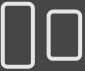<mxfile version="24.2.5" type="device">
  <diagram name="第 1 页" id="ewl9boTtj5eG1xmZE2dz">
    <mxGraphModel dx="129" dy="52" grid="1" gridSize="3.937" guides="1" tooltips="1" connect="1" arrows="1" fold="1" page="1" pageScale="1" pageWidth="48" pageHeight="48" background="#464647" math="0" shadow="0">
      <root>
        <mxCell id="0" />
        <mxCell id="1" parent="0" />
        <mxCell id="4gosNzSH9n5pgARmhjyj-1" value="" style="rounded=1;whiteSpace=wrap;html=1;fillColor=none;strokeColor=#E6E6E6;strokeWidth=2;" parent="1" vertex="1">
          <mxGeometry x="-19.68" y="11.81" width="15.75" height="23.62" as="geometry" />
        </mxCell>
        <mxCell id="4gosNzSH9n5pgARmhjyj-3" value="" style="rounded=1;whiteSpace=wrap;html=1;fillColor=none;strokeColor=#E6E6E6;strokeWidth=2;" parent="1" vertex="1">
          <mxGeometry x="-42.61" y="7.88" width="15.05" height="31.49" as="geometry" />
        </mxCell>
      </root>
    </mxGraphModel>
  </diagram>
</mxfile>
